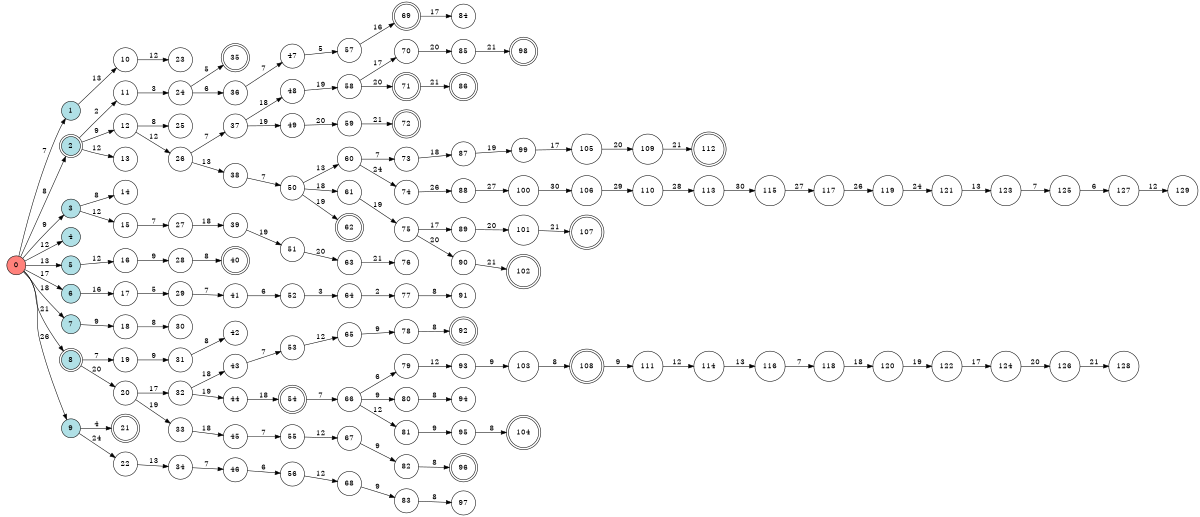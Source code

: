 digraph APTA {
__start0 [label="" shape="none"];

rankdir=LR;
size="8,5";

s0 [style="filled", color="black", fillcolor="#ff817b" shape="circle", label="0"];
s1 [style="filled", color="black", fillcolor="powderblue" shape="circle", label="1"];
s2 [style="rounded,filled", color="black", fillcolor="powderblue" shape="doublecircle", label="2"];
s3 [style="filled", color="black", fillcolor="powderblue" shape="circle", label="3"];
s4 [style="filled", color="black", fillcolor="powderblue" shape="circle", label="4"];
s5 [style="filled", color="black", fillcolor="powderblue" shape="circle", label="5"];
s6 [style="filled", color="black", fillcolor="powderblue" shape="circle", label="6"];
s7 [style="filled", color="black", fillcolor="powderblue" shape="circle", label="7"];
s8 [style="rounded,filled", color="black", fillcolor="powderblue" shape="doublecircle", label="8"];
s9 [style="filled", color="black", fillcolor="powderblue" shape="circle", label="9"];
s10 [style="filled", color="black", fillcolor="white" shape="circle", label="10"];
s11 [style="filled", color="black", fillcolor="white" shape="circle", label="11"];
s12 [style="filled", color="black", fillcolor="white" shape="circle", label="12"];
s13 [style="filled", color="black", fillcolor="white" shape="circle", label="13"];
s14 [style="filled", color="black", fillcolor="white" shape="circle", label="14"];
s15 [style="filled", color="black", fillcolor="white" shape="circle", label="15"];
s16 [style="filled", color="black", fillcolor="white" shape="circle", label="16"];
s17 [style="filled", color="black", fillcolor="white" shape="circle", label="17"];
s18 [style="filled", color="black", fillcolor="white" shape="circle", label="18"];
s19 [style="filled", color="black", fillcolor="white" shape="circle", label="19"];
s20 [style="filled", color="black", fillcolor="white" shape="circle", label="20"];
s21 [style="rounded,filled", color="black", fillcolor="white" shape="doublecircle", label="21"];
s22 [style="filled", color="black", fillcolor="white" shape="circle", label="22"];
s23 [style="filled", color="black", fillcolor="white" shape="circle", label="23"];
s24 [style="filled", color="black", fillcolor="white" shape="circle", label="24"];
s25 [style="filled", color="black", fillcolor="white" shape="circle", label="25"];
s26 [style="filled", color="black", fillcolor="white" shape="circle", label="26"];
s27 [style="filled", color="black", fillcolor="white" shape="circle", label="27"];
s28 [style="filled", color="black", fillcolor="white" shape="circle", label="28"];
s29 [style="filled", color="black", fillcolor="white" shape="circle", label="29"];
s30 [style="filled", color="black", fillcolor="white" shape="circle", label="30"];
s31 [style="filled", color="black", fillcolor="white" shape="circle", label="31"];
s32 [style="filled", color="black", fillcolor="white" shape="circle", label="32"];
s33 [style="filled", color="black", fillcolor="white" shape="circle", label="33"];
s34 [style="filled", color="black", fillcolor="white" shape="circle", label="34"];
s35 [style="rounded,filled", color="black", fillcolor="white" shape="doublecircle", label="35"];
s36 [style="filled", color="black", fillcolor="white" shape="circle", label="36"];
s37 [style="filled", color="black", fillcolor="white" shape="circle", label="37"];
s38 [style="filled", color="black", fillcolor="white" shape="circle", label="38"];
s39 [style="filled", color="black", fillcolor="white" shape="circle", label="39"];
s40 [style="rounded,filled", color="black", fillcolor="white" shape="doublecircle", label="40"];
s41 [style="filled", color="black", fillcolor="white" shape="circle", label="41"];
s42 [style="filled", color="black", fillcolor="white" shape="circle", label="42"];
s43 [style="filled", color="black", fillcolor="white" shape="circle", label="43"];
s44 [style="filled", color="black", fillcolor="white" shape="circle", label="44"];
s45 [style="filled", color="black", fillcolor="white" shape="circle", label="45"];
s46 [style="filled", color="black", fillcolor="white" shape="circle", label="46"];
s47 [style="filled", color="black", fillcolor="white" shape="circle", label="47"];
s48 [style="filled", color="black", fillcolor="white" shape="circle", label="48"];
s49 [style="filled", color="black", fillcolor="white" shape="circle", label="49"];
s50 [style="filled", color="black", fillcolor="white" shape="circle", label="50"];
s51 [style="filled", color="black", fillcolor="white" shape="circle", label="51"];
s52 [style="filled", color="black", fillcolor="white" shape="circle", label="52"];
s53 [style="filled", color="black", fillcolor="white" shape="circle", label="53"];
s54 [style="rounded,filled", color="black", fillcolor="white" shape="doublecircle", label="54"];
s55 [style="filled", color="black", fillcolor="white" shape="circle", label="55"];
s56 [style="filled", color="black", fillcolor="white" shape="circle", label="56"];
s57 [style="filled", color="black", fillcolor="white" shape="circle", label="57"];
s58 [style="filled", color="black", fillcolor="white" shape="circle", label="58"];
s59 [style="filled", color="black", fillcolor="white" shape="circle", label="59"];
s60 [style="filled", color="black", fillcolor="white" shape="circle", label="60"];
s61 [style="filled", color="black", fillcolor="white" shape="circle", label="61"];
s62 [style="rounded,filled", color="black", fillcolor="white" shape="doublecircle", label="62"];
s63 [style="filled", color="black", fillcolor="white" shape="circle", label="63"];
s64 [style="filled", color="black", fillcolor="white" shape="circle", label="64"];
s65 [style="filled", color="black", fillcolor="white" shape="circle", label="65"];
s66 [style="filled", color="black", fillcolor="white" shape="circle", label="66"];
s67 [style="filled", color="black", fillcolor="white" shape="circle", label="67"];
s68 [style="filled", color="black", fillcolor="white" shape="circle", label="68"];
s69 [style="rounded,filled", color="black", fillcolor="white" shape="doublecircle", label="69"];
s70 [style="filled", color="black", fillcolor="white" shape="circle", label="70"];
s71 [style="rounded,filled", color="black", fillcolor="white" shape="doublecircle", label="71"];
s72 [style="rounded,filled", color="black", fillcolor="white" shape="doublecircle", label="72"];
s73 [style="filled", color="black", fillcolor="white" shape="circle", label="73"];
s74 [style="filled", color="black", fillcolor="white" shape="circle", label="74"];
s75 [style="filled", color="black", fillcolor="white" shape="circle", label="75"];
s76 [style="filled", color="black", fillcolor="white" shape="circle", label="76"];
s77 [style="filled", color="black", fillcolor="white" shape="circle", label="77"];
s78 [style="filled", color="black", fillcolor="white" shape="circle", label="78"];
s79 [style="filled", color="black", fillcolor="white" shape="circle", label="79"];
s80 [style="filled", color="black", fillcolor="white" shape="circle", label="80"];
s81 [style="filled", color="black", fillcolor="white" shape="circle", label="81"];
s82 [style="filled", color="black", fillcolor="white" shape="circle", label="82"];
s83 [style="filled", color="black", fillcolor="white" shape="circle", label="83"];
s84 [style="filled", color="black", fillcolor="white" shape="circle", label="84"];
s85 [style="filled", color="black", fillcolor="white" shape="circle", label="85"];
s86 [style="rounded,filled", color="black", fillcolor="white" shape="doublecircle", label="86"];
s87 [style="filled", color="black", fillcolor="white" shape="circle", label="87"];
s88 [style="filled", color="black", fillcolor="white" shape="circle", label="88"];
s89 [style="filled", color="black", fillcolor="white" shape="circle", label="89"];
s90 [style="filled", color="black", fillcolor="white" shape="circle", label="90"];
s91 [style="filled", color="black", fillcolor="white" shape="circle", label="91"];
s92 [style="rounded,filled", color="black", fillcolor="white" shape="doublecircle", label="92"];
s93 [style="filled", color="black", fillcolor="white" shape="circle", label="93"];
s94 [style="filled", color="black", fillcolor="white" shape="circle", label="94"];
s95 [style="filled", color="black", fillcolor="white" shape="circle", label="95"];
s96 [style="rounded,filled", color="black", fillcolor="white" shape="doublecircle", label="96"];
s97 [style="filled", color="black", fillcolor="white" shape="circle", label="97"];
s98 [style="rounded,filled", color="black", fillcolor="white" shape="doublecircle", label="98"];
s99 [style="filled", color="black", fillcolor="white" shape="circle", label="99"];
s100 [style="filled", color="black", fillcolor="white" shape="circle", label="100"];
s101 [style="filled", color="black", fillcolor="white" shape="circle", label="101"];
s102 [style="rounded,filled", color="black", fillcolor="white" shape="doublecircle", label="102"];
s103 [style="filled", color="black", fillcolor="white" shape="circle", label="103"];
s104 [style="rounded,filled", color="black", fillcolor="white" shape="doublecircle", label="104"];
s105 [style="filled", color="black", fillcolor="white" shape="circle", label="105"];
s106 [style="filled", color="black", fillcolor="white" shape="circle", label="106"];
s107 [style="rounded,filled", color="black", fillcolor="white" shape="doublecircle", label="107"];
s108 [style="rounded,filled", color="black", fillcolor="white" shape="doublecircle", label="108"];
s109 [style="filled", color="black", fillcolor="white" shape="circle", label="109"];
s110 [style="filled", color="black", fillcolor="white" shape="circle", label="110"];
s111 [style="filled", color="black", fillcolor="white" shape="circle", label="111"];
s112 [style="rounded,filled", color="black", fillcolor="white" shape="doublecircle", label="112"];
s113 [style="filled", color="black", fillcolor="white" shape="circle", label="113"];
s114 [style="filled", color="black", fillcolor="white" shape="circle", label="114"];
s115 [style="filled", color="black", fillcolor="white" shape="circle", label="115"];
s116 [style="filled", color="black", fillcolor="white" shape="circle", label="116"];
s117 [style="filled", color="black", fillcolor="white" shape="circle", label="117"];
s118 [style="filled", color="black", fillcolor="white" shape="circle", label="118"];
s119 [style="filled", color="black", fillcolor="white" shape="circle", label="119"];
s120 [style="filled", color="black", fillcolor="white" shape="circle", label="120"];
s121 [style="filled", color="black", fillcolor="white" shape="circle", label="121"];
s122 [style="filled", color="black", fillcolor="white" shape="circle", label="122"];
s123 [style="filled", color="black", fillcolor="white" shape="circle", label="123"];
s124 [style="filled", color="black", fillcolor="white" shape="circle", label="124"];
s125 [style="filled", color="black", fillcolor="white" shape="circle", label="125"];
s126 [style="filled", color="black", fillcolor="white" shape="circle", label="126"];
s127 [style="filled", color="black", fillcolor="white" shape="circle", label="127"];
s128 [style="filled", color="black", fillcolor="white" shape="circle", label="128"];
s129 [style="filled", color="black", fillcolor="white" shape="circle", label="129"];
s0 -> s1 [label="7"];
s0 -> s2 [label="8"];
s0 -> s3 [label="9"];
s0 -> s4 [label="12"];
s0 -> s5 [label="13"];
s0 -> s6 [label="17"];
s0 -> s7 [label="18"];
s0 -> s8 [label="21"];
s0 -> s9 [label="26"];
s1 -> s10 [label="13"];
s2 -> s11 [label="2"];
s2 -> s12 [label="9"];
s2 -> s13 [label="12"];
s3 -> s14 [label="8"];
s3 -> s15 [label="12"];
s5 -> s16 [label="12"];
s6 -> s17 [label="16"];
s7 -> s18 [label="9"];
s8 -> s19 [label="7"];
s8 -> s20 [label="20"];
s9 -> s21 [label="4"];
s9 -> s22 [label="24"];
s10 -> s23 [label="12"];
s11 -> s24 [label="3"];
s12 -> s25 [label="8"];
s12 -> s26 [label="12"];
s15 -> s27 [label="7"];
s16 -> s28 [label="9"];
s17 -> s29 [label="5"];
s18 -> s30 [label="8"];
s19 -> s31 [label="9"];
s20 -> s32 [label="17"];
s20 -> s33 [label="19"];
s22 -> s34 [label="13"];
s24 -> s35 [label="5"];
s24 -> s36 [label="6"];
s26 -> s37 [label="7"];
s26 -> s38 [label="13"];
s27 -> s39 [label="18"];
s28 -> s40 [label="8"];
s29 -> s41 [label="7"];
s31 -> s42 [label="8"];
s32 -> s43 [label="18"];
s32 -> s44 [label="19"];
s33 -> s45 [label="18"];
s34 -> s46 [label="7"];
s36 -> s47 [label="7"];
s37 -> s48 [label="18"];
s37 -> s49 [label="19"];
s38 -> s50 [label="7"];
s39 -> s51 [label="19"];
s41 -> s52 [label="6"];
s43 -> s53 [label="7"];
s44 -> s54 [label="18"];
s45 -> s55 [label="7"];
s46 -> s56 [label="6"];
s47 -> s57 [label="5"];
s48 -> s58 [label="19"];
s49 -> s59 [label="20"];
s50 -> s60 [label="13"];
s50 -> s61 [label="18"];
s50 -> s62 [label="19"];
s51 -> s63 [label="20"];
s52 -> s64 [label="3"];
s53 -> s65 [label="12"];
s54 -> s66 [label="7"];
s55 -> s67 [label="12"];
s56 -> s68 [label="12"];
s57 -> s69 [label="16"];
s58 -> s70 [label="17"];
s58 -> s71 [label="20"];
s59 -> s72 [label="21"];
s60 -> s73 [label="7"];
s60 -> s74 [label="24"];
s61 -> s75 [label="19"];
s63 -> s76 [label="21"];
s64 -> s77 [label="2"];
s65 -> s78 [label="9"];
s66 -> s79 [label="6"];
s66 -> s80 [label="9"];
s66 -> s81 [label="12"];
s67 -> s82 [label="9"];
s68 -> s83 [label="9"];
s69 -> s84 [label="17"];
s70 -> s85 [label="20"];
s71 -> s86 [label="21"];
s73 -> s87 [label="18"];
s74 -> s88 [label="26"];
s75 -> s89 [label="17"];
s75 -> s90 [label="20"];
s77 -> s91 [label="8"];
s78 -> s92 [label="8"];
s79 -> s93 [label="12"];
s80 -> s94 [label="8"];
s81 -> s95 [label="9"];
s82 -> s96 [label="8"];
s83 -> s97 [label="8"];
s85 -> s98 [label="21"];
s87 -> s99 [label="19"];
s88 -> s100 [label="27"];
s89 -> s101 [label="20"];
s90 -> s102 [label="21"];
s93 -> s103 [label="9"];
s95 -> s104 [label="8"];
s99 -> s105 [label="17"];
s100 -> s106 [label="30"];
s101 -> s107 [label="21"];
s103 -> s108 [label="8"];
s105 -> s109 [label="20"];
s106 -> s110 [label="29"];
s108 -> s111 [label="9"];
s109 -> s112 [label="21"];
s110 -> s113 [label="28"];
s111 -> s114 [label="12"];
s113 -> s115 [label="30"];
s114 -> s116 [label="13"];
s115 -> s117 [label="27"];
s116 -> s118 [label="7"];
s117 -> s119 [label="26"];
s118 -> s120 [label="18"];
s119 -> s121 [label="24"];
s120 -> s122 [label="19"];
s121 -> s123 [label="13"];
s122 -> s124 [label="17"];
s123 -> s125 [label="7"];
s124 -> s126 [label="20"];
s125 -> s127 [label="6"];
s126 -> s128 [label="21"];
s127 -> s129 [label="12"];

}